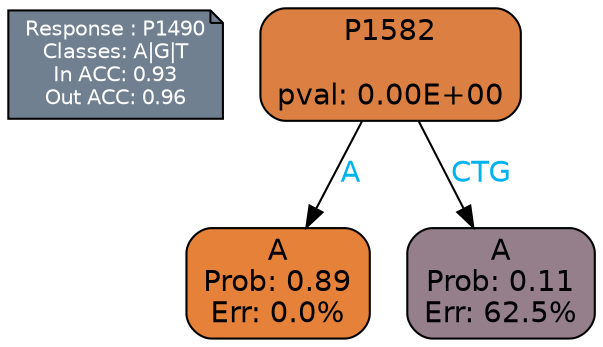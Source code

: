 digraph Tree {
node [shape=box, style="filled, rounded", color="black", fontname=helvetica] ;
graph [ranksep=equally, splines=polylines, bgcolor=transparent, dpi=600] ;
edge [fontname=helvetica] ;
LEGEND [label="Response : P1490
Classes: A|G|T
In ACC: 0.93
Out ACC: 0.96
",shape=note,align=left,style=filled,fillcolor="slategray",fontcolor="white",fontsize=10];1 [label="P1582

pval: 0.00E+00", fillcolor="#db8042"] ;
2 [label="A
Prob: 0.89
Err: 0.0%", fillcolor="#e58139"] ;
3 [label="A
Prob: 0.11
Err: 62.5%", fillcolor="#947f8b"] ;
1 -> 2 [label="A",fontcolor=deepskyblue2] ;
1 -> 3 [label="CTG",fontcolor=deepskyblue2] ;
{rank = same; 2;3;}{rank = same; LEGEND;1;}}